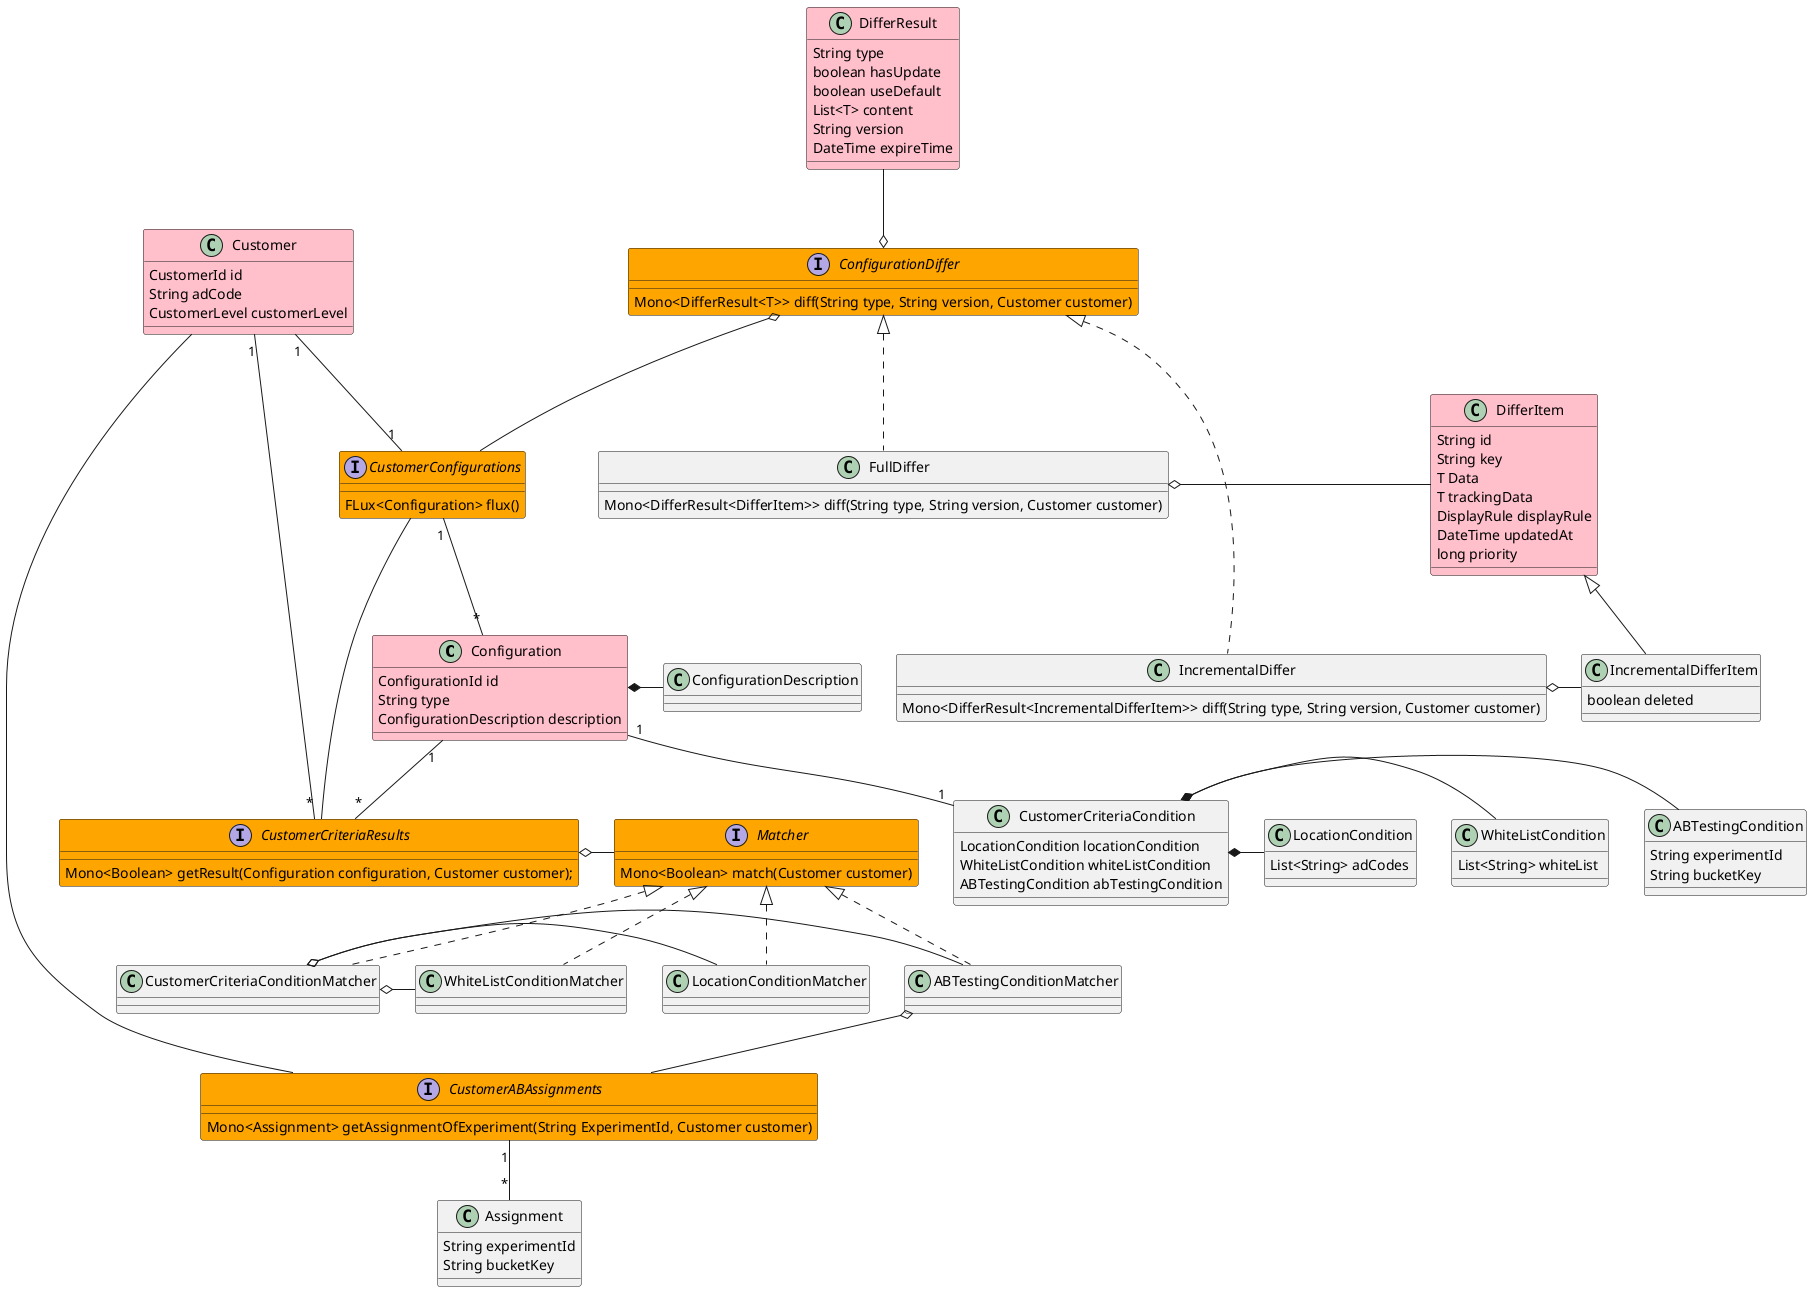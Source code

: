 @startuml
'https://plantuml.com/class-diagram


class Configuration #pink {
    ConfigurationId id
    String type
    ConfigurationDescription description
}

class Customer #pink {
    CustomerId id
    String adCode
    CustomerLevel customerLevel
}



class CustomerCriteriaCondition {
    LocationCondition locationCondition
    WhiteListCondition whiteListCondition
    ABTestingCondition abTestingCondition
}



class WhiteListCondition {
    List<String> whiteList
}

class LocationCondition {
    List<String> adCodes
}

class ABTestingCondition {
    String experimentId
    String bucketKey
}

class CustomerCriteriaConditionMatcher implements Matcher {
}

class WhiteListConditionMatcher implements Matcher {
}

class LocationConditionMatcher  implements Matcher {
}

class ABTestingConditionMatcher  implements Matcher {
}



interface CustomerABAssignments #orange{
    Mono<Assignment> getAssignmentOfExperiment(String ExperimentId, Customer customer)
}

class Assignment {
    String experimentId
    String bucketKey
}

interface CustomerConfigurations #orange{
    FLux<Configuration> flux()
}

interface CustomerCriteriaResults #orange{
    Mono<Boolean> getResult(Configuration configuration, Customer customer);
}

interface Matcher #orange{
    Mono<Boolean> match(Customer customer)
}

Configuration "1" -- "*" CustomerCriteriaResults

Customer "1" -- "*" CustomerCriteriaResults

CustomerCriteriaCondition *- WhiteListCondition
CustomerCriteriaCondition *- LocationCondition
CustomerCriteriaCondition *- ABTestingCondition

Customer  -R- CustomerABAssignments
CustomerABAssignments "1" -- "*" Assignment
ABTestingConditionMatcher o-- CustomerABAssignments

CustomerConfigurations -D- CustomerCriteriaResults

CustomerCriteriaResults o- Matcher

Customer  "1" -- "1" CustomerConfigurations
CustomerConfigurations "1" -- "*" Configuration

CustomerCriteriaConditionMatcher o- WhiteListConditionMatcher
CustomerCriteriaConditionMatcher o- ABTestingConditionMatcher
CustomerCriteriaConditionMatcher o- LocationConditionMatcher

Configuration *- ConfigurationDescription
Configuration "1" -- "1" CustomerCriteriaCondition

interface ConfigurationDiffer #orange{
   Mono<DifferResult<T>> diff(String type, String version, Customer customer)
}


class DifferResult #pink{
    String type
    boolean hasUpdate
    boolean useDefault
    List<T> content
    String version
    DateTime expireTime
}

class DifferItem #pink{
    String id
    String key
    T Data
    T trackingData
    DisplayRule displayRule
    DateTime updatedAt
    long priority
}

class IncrementalDifferItem extends DifferItem{
    boolean deleted
}

class FullDiffer implements ConfigurationDiffer {
    Mono<DifferResult<DifferItem>> diff(String type, String version, Customer customer)
}

class IncrementalDiffer implements ConfigurationDiffer {
    Mono<DifferResult<IncrementalDifferItem>> diff(String type, String version, Customer customer)
}

DifferResult --o ConfigurationDiffer

ConfigurationDiffer o-- CustomerConfigurations

FullDiffer o- DifferItem

IncrementalDiffer o- IncrementalDifferItem

@enduml
